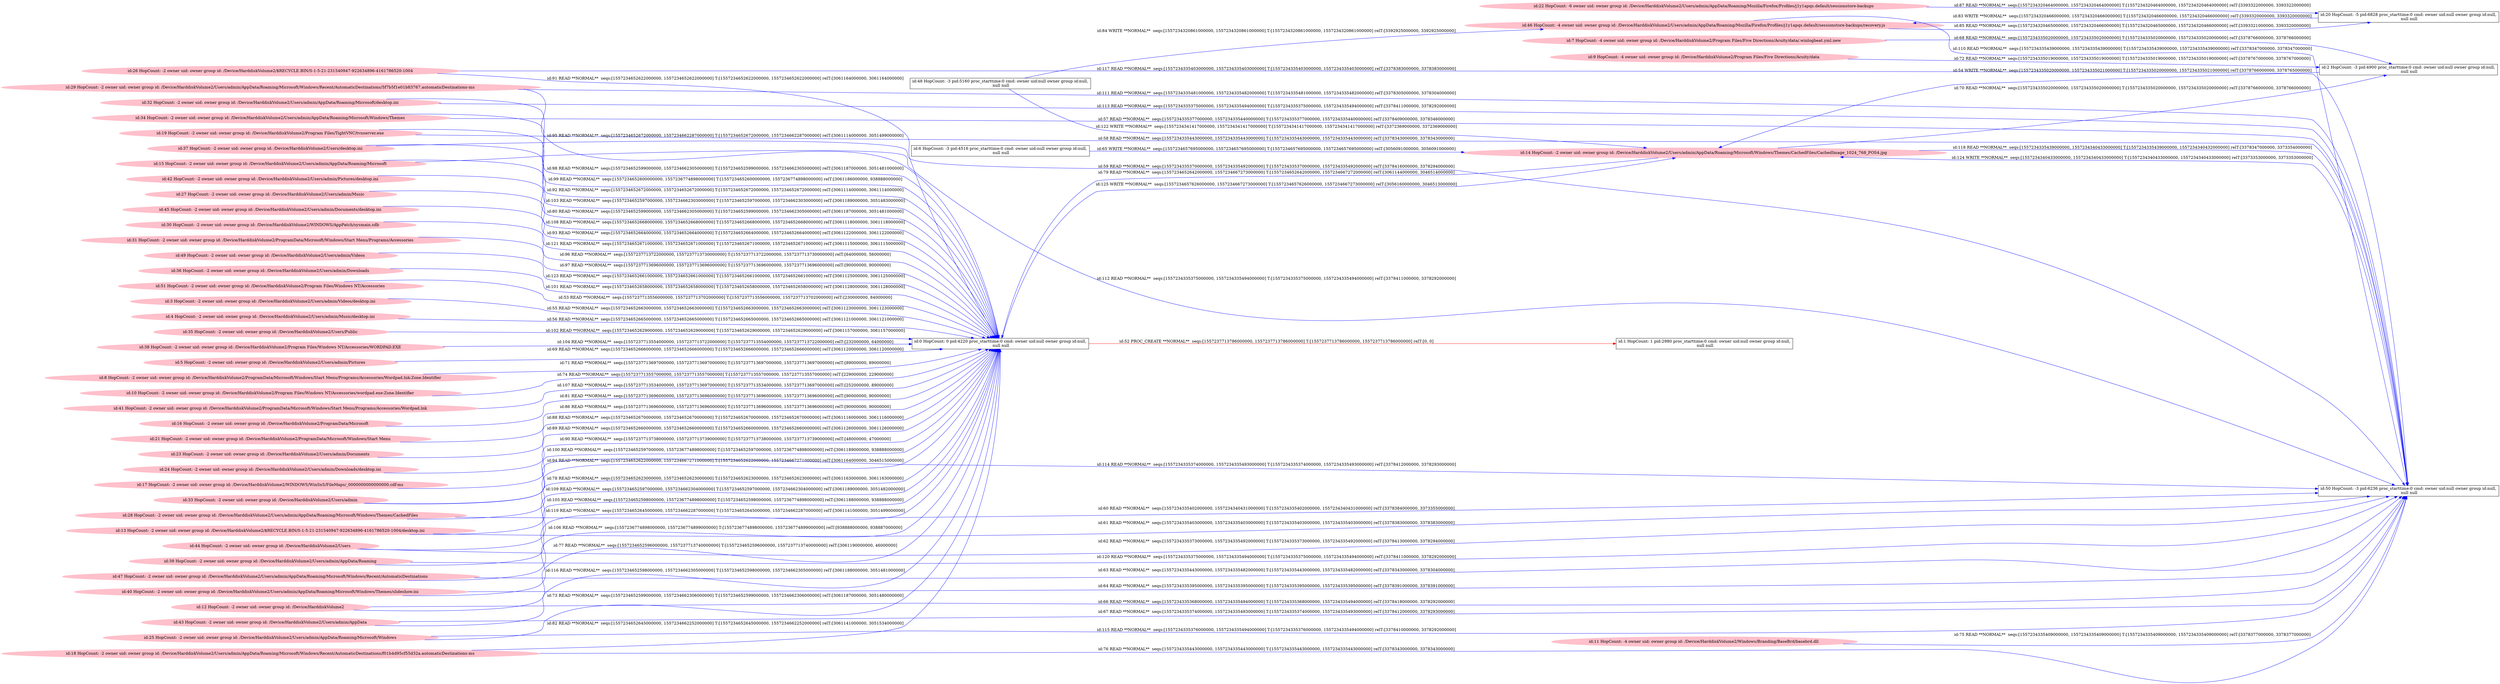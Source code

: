 digraph  {
rankdir=LR
"0"[color=black,label="id:0 HopCount: 0 pid:4220 proc_starttime:0 cmd: owner uid:null owner group id:null,\n null null", shape=box,style=solid];
"1"[color=black,label="id:1 HopCount: 1 pid:2980 proc_starttime:0 cmd: owner uid:null owner group id:null,\n null null", shape=box,style=solid];
"0" -> "1" [id=52,__obj="PROC_CREATE"color=red,label="id:52 PROC_CREATE **NORMAL**  seqs:[1557237713786000000, 1557237713786000000] T:[1557237713786000000, 1557237713786000000] relT:[0, 0]",style=solid];
"51"[color=pink,label="id:51 HopCount: -2 owner uid: owner group id: /Device/HarddiskVolume2/Program Files/Windows NT/Accessories ", shape=oval,style=filled];
"51" -> "0" [id=53,__obj="READ"color=blue,label="id:53 READ **NORMAL**  seqs:[1557237713556000000, 1557237713702000000] T:[1557237713556000000, 1557237713702000000] relT:[230000000, 84000000]",style=solid];
"2"[color=black,label="id:2 HopCount: -3 pid:4900 proc_starttime:0 cmd: owner uid:null owner group id:null,\n null null", shape=box,style=solid];
"14"[color=pink,label="id:14 HopCount: -2 owner uid: owner group id: /Device/HarddiskVolume2/Users/admin/AppData/Roaming/Microsoft/Windows/Themes/CachedFiles/CachedImage_1024_768_POS4.jpg ", shape=oval,style=filled];
"2" -> "14" [id=54,__obj="WRITE"color=blue,label="id:54 WRITE **NORMAL**  seqs:[1557234335020000000, 1557234335021000000] T:[1557234335020000000, 1557234335021000000] relT:[3378766000000, 3378765000000]",style=solid];
"3"[color=pink,label="id:3 HopCount: -2 owner uid: owner group id: /Device/HarddiskVolume2/Users/admin/Videos/desktop.ini ", shape=oval,style=filled];
"3" -> "0" [id=55,__obj="READ"color=blue,label="id:55 READ **NORMAL**  seqs:[1557234652663000000, 1557234652663000000] T:[1557234652663000000, 1557234652663000000] relT:[3061123000000, 3061123000000]",style=solid];
"4"[color=pink,label="id:4 HopCount: -2 owner uid: owner group id: /Device/HarddiskVolume2/Users/admin/Music/desktop.ini ", shape=oval,style=filled];
"4" -> "0" [id=56,__obj="READ"color=blue,label="id:56 READ **NORMAL**  seqs:[1557234652665000000, 1557234652665000000] T:[1557234652665000000, 1557234652665000000] relT:[3061121000000, 3061121000000]",style=solid];
"34"[color=pink,label="id:34 HopCount: -2 owner uid: owner group id: /Device/HarddiskVolume2/Users/admin/AppData/Roaming/Microsoft/Windows/Themes ", shape=oval,style=filled];
"50"[color=black,label="id:50 HopCount: -3 pid:6236 proc_starttime:0 cmd: owner uid:null owner group id:null,\n null null", shape=box,style=solid];
"34" -> "50" [id=57,__obj="READ"color=blue,label="id:57 READ **NORMAL**  seqs:[1557234335377000000, 1557234335440000000] T:[1557234335377000000, 1557234335440000000] relT:[3378409000000, 3378346000000]",style=solid];
"19"[color=pink,label="id:19 HopCount: -2 owner uid: owner group id: /Device/HarddiskVolume2/Program Files/TightVNC/tvnserver.exe ", shape=oval,style=filled];
"19" -> "50" [id=58,__obj="READ"color=blue,label="id:58 READ **NORMAL**  seqs:[1557234335443000000, 1557234335443000000] T:[1557234335443000000, 1557234335443000000] relT:[3378343000000, 3378343000000]",style=solid];
"37"[color=pink,label="id:37 HopCount: -2 owner uid: owner group id: /Device/HarddiskVolume2/Users/desktop.ini ", shape=oval,style=filled];
"37" -> "50" [id=59,__obj="READ"color=blue,label="id:59 READ **NORMAL**  seqs:[1557234335370000000, 1557234335492000000] T:[1557234335370000000, 1557234335492000000] relT:[3378416000000, 3378294000000]",style=solid];
"28"[color=pink,label="id:28 HopCount: -2 owner uid: owner group id: /Device/HarddiskVolume2/Users/admin/AppData/Roaming/Microsoft/Windows/Themes/CachedFiles ", shape=oval,style=filled];
"28" -> "50" [id=60,__obj="READ"color=blue,label="id:60 READ **NORMAL**  seqs:[1557234335402000000, 1557234340431000000] T:[1557234335402000000, 1557234340431000000] relT:[3378384000000, 3373355000000]",style=solid];
"13"[color=pink,label="id:13 HopCount: -2 owner uid: owner group id: /Device/HarddiskVolume2/$RECYCLE.BIN/S-1-5-21-231540947-922634896-4161786520-1004/desktop.ini ", shape=oval,style=filled];
"13" -> "50" [id=61,__obj="READ"color=blue,label="id:61 READ **NORMAL**  seqs:[1557234335403000000, 1557234335403000000] T:[1557234335403000000, 1557234335403000000] relT:[3378383000000, 3378383000000]",style=solid];
"44"[color=pink,label="id:44 HopCount: -2 owner uid: owner group id: /Device/HarddiskVolume2/Users ", shape=oval,style=filled];
"44" -> "50" [id=62,__obj="READ"color=blue,label="id:62 READ **NORMAL**  seqs:[1557234335373000000, 1557234335492000000] T:[1557234335373000000, 1557234335492000000] relT:[3378413000000, 3378294000000]",style=solid];
"47"[color=pink,label="id:47 HopCount: -2 owner uid: owner group id: /Device/HarddiskVolume2/Users/admin/AppData/Roaming/Microsoft/Windows/Recent/AutomaticDestinations ", shape=oval,style=filled];
"47" -> "50" [id=63,__obj="READ"color=blue,label="id:63 READ **NORMAL**  seqs:[1557234335443000000, 1557234335482000000] T:[1557234335443000000, 1557234335482000000] relT:[3378343000000, 3378304000000]",style=solid];
"40"[color=pink,label="id:40 HopCount: -2 owner uid: owner group id: /Device/HarddiskVolume2/Users/admin/AppData/Roaming/Microsoft/Windows/Themes/slideshow.ini ", shape=oval,style=filled];
"40" -> "50" [id=64,__obj="READ"color=blue,label="id:64 READ **NORMAL**  seqs:[1557234335395000000, 1557234335395000000] T:[1557234335395000000, 1557234335395000000] relT:[3378391000000, 3378391000000]",style=solid];
"6"[color=black,label="id:6 HopCount: -3 pid:4516 proc_starttime:0 cmd: owner uid:null owner group id:null,\n null null", shape=box,style=solid];
"6" -> "14" [id=65,__obj="WRITE"color=blue,label="id:65 WRITE **NORMAL**  seqs:[1557234657695000000, 1557234657695000000] T:[1557234657695000000, 1557234657695000000] relT:[3056091000000, 3056091000000]",style=solid];
"12"[color=pink,label="id:12 HopCount: -2 owner uid: owner group id: /Device/HarddiskVolume2 ", shape=oval,style=filled];
"12" -> "50" [id=66,__obj="READ"color=blue,label="id:66 READ **NORMAL**  seqs:[1557234335368000000, 1557234335494000000] T:[1557234335368000000, 1557234335494000000] relT:[3378418000000, 3378292000000]",style=solid];
"43"[color=pink,label="id:43 HopCount: -2 owner uid: owner group id: /Device/HarddiskVolume2/Users/admin/AppData ", shape=oval,style=filled];
"43" -> "50" [id=67,__obj="READ"color=blue,label="id:67 READ **NORMAL**  seqs:[1557234335374000000, 1557234335493000000] T:[1557234335374000000, 1557234335493000000] relT:[3378412000000, 3378293000000]",style=solid];
"7"[color=pink,label="id:7 HopCount: -4 owner uid: owner group id: /Device/HarddiskVolume2/Program Files/Five Directions/Acuity/data/.winlogbeat.yml.new ", shape=oval,style=filled];
"7" -> "2" [id=68,__obj="READ"color=blue,label="id:68 READ **NORMAL**  seqs:[1557234335020000000, 1557234335020000000] T:[1557234335020000000, 1557234335020000000] relT:[3378766000000, 3378766000000]",style=solid];
"5"[color=pink,label="id:5 HopCount: -2 owner uid: owner group id: /Device/HarddiskVolume2/Users/admin/Pictures ", shape=oval,style=filled];
"5" -> "0" [id=69,__obj="READ"color=blue,label="id:69 READ **NORMAL**  seqs:[1557234652666000000, 1557234652666000000] T:[1557234652666000000, 1557234652666000000] relT:[3061120000000, 3061120000000]",style=solid];
"14" -> "2" [id=70,__obj="READ"color=blue,label="id:70 READ **NORMAL**  seqs:[1557234335020000000, 1557234335020000000] T:[1557234335020000000, 1557234335020000000] relT:[3378766000000, 3378766000000]",style=solid];
"8"[color=pink,label="id:8 HopCount: -2 owner uid: owner group id: /Device/HarddiskVolume2/ProgramData/Microsoft/Windows/Start Menu/Programs/Accessories/Wordpad.lnk:Zone.Identifier ", shape=oval,style=filled];
"8" -> "0" [id=71,__obj="READ"color=blue,label="id:71 READ **NORMAL**  seqs:[1557237713697000000, 1557237713697000000] T:[1557237713697000000, 1557237713697000000] relT:[89000000, 89000000]",style=solid];
"9"[color=pink,label="id:9 HopCount: -4 owner uid: owner group id: /Device/HarddiskVolume2/Program Files/Five Directions/Acuity/data ", shape=oval,style=filled];
"9" -> "2" [id=72,__obj="READ"color=blue,label="id:72 READ **NORMAL**  seqs:[1557234335019000000, 1557234335019000000] T:[1557234335019000000, 1557234335019000000] relT:[3378767000000, 3378767000000]",style=solid];
"25"[color=pink,label="id:25 HopCount: -2 owner uid: owner group id: /Device/HarddiskVolume2/Users/admin/AppData/Roaming/Microsoft/Windows ", shape=oval,style=filled];
"25" -> "0" [id=73,__obj="READ"color=blue,label="id:73 READ **NORMAL**  seqs:[1557234652599000000, 1557234662306000000] T:[1557234652599000000, 1557234662306000000] relT:[3061187000000, 3051480000000]",style=solid];
"10"[color=pink,label="id:10 HopCount: -2 owner uid: owner group id: /Device/HarddiskVolume2/Program Files/Windows NT/Accessories/wordpad.exe:Zone.Identifier ", shape=oval,style=filled];
"10" -> "0" [id=74,__obj="READ"color=blue,label="id:74 READ **NORMAL**  seqs:[1557237713557000000, 1557237713557000000] T:[1557237713557000000, 1557237713557000000] relT:[229000000, 229000000]",style=solid];
"11"[color=pink,label="id:11 HopCount: -4 owner uid: owner group id: /Device/HarddiskVolume2/Windows/Branding/BaseBrd/basebrd.dll ", shape=oval,style=filled];
"11" -> "50" [id=75,__obj="READ"color=blue,label="id:75 READ **NORMAL**  seqs:[1557234335409000000, 1557234335409000000] T:[1557234335409000000, 1557234335409000000] relT:[3378377000000, 3378377000000]",style=solid];
"18"[color=pink,label="id:18 HopCount: -2 owner uid: owner group id: /Device/HarddiskVolume2/Users/admin/AppData/Roaming/Microsoft/Windows/Recent/AutomaticDestinations/f01b4d95cf55d32a.automaticDestinations-ms ", shape=oval,style=filled];
"18" -> "50" [id=76,__obj="READ"color=blue,label="id:76 READ **NORMAL**  seqs:[1557234335443000000, 1557234335443000000] T:[1557234335443000000, 1557234335443000000] relT:[3378343000000, 3378343000000]",style=solid];
"12" -> "0" [id=77,__obj="READ"color=blue,label="id:77 READ **NORMAL**  seqs:[1557234652596000000, 1557237713740000000] T:[1557234652596000000, 1557237713740000000] relT:[3061190000000, 46000000]",style=solid];
"13" -> "0" [id=78,__obj="READ"color=blue,label="id:78 READ **NORMAL**  seqs:[1557234652623000000, 1557234652623000000] T:[1557234652623000000, 1557234652623000000] relT:[3061163000000, 3061163000000]",style=solid];
"14" -> "0" [id=79,__obj="READ"color=blue,label="id:79 READ **NORMAL**  seqs:[1557234652642000000, 1557234667273000000] T:[1557234652642000000, 1557234667272000000] relT:[3061144000000, 3046514000000]",style=solid];
"15"[color=pink,label="id:15 HopCount: -2 owner uid: owner group id: /Device/HarddiskVolume2/Users/admin/AppData/Roaming/Microsoft ", shape=oval,style=filled];
"15" -> "0" [id=80,__obj="READ"color=blue,label="id:80 READ **NORMAL**  seqs:[1557234652599000000, 1557234662305000000] T:[1557234652599000000, 1557234662305000000] relT:[3061187000000, 3051481000000]",style=solid];
"16"[color=pink,label="id:16 HopCount: -2 owner uid: owner group id: /Device/HarddiskVolume2/ProgramData/Microsoft ", shape=oval,style=filled];
"16" -> "0" [id=81,__obj="READ"color=blue,label="id:81 READ **NORMAL**  seqs:[1557237713696000000, 1557237713696000000] T:[1557237713696000000, 1557237713696000000] relT:[90000000, 90000000]",style=solid];
"18" -> "0" [id=82,__obj="READ"color=blue,label="id:82 READ **NORMAL**  seqs:[1557234652645000000, 1557234662252000000] T:[1557234652645000000, 1557234662252000000] relT:[3061141000000, 3051534000000]",style=solid];
"20"[color=black,label="id:20 HopCount: -5 pid:6828 proc_starttime:0 cmd: owner uid:null owner group id:null,\n null null", shape=box,style=solid];
"46"[color=pink,label="id:46 HopCount: -4 owner uid: owner group id: /Device/HarddiskVolume2/Users/admin/AppData/Roaming/Mozilla/Firefox/Profiles/j1y1apqs.default/sessionstore-backups/recovery.js ", shape=oval,style=filled];
"20" -> "46" [id=83,__obj="WRITE"color=blue,label="id:83 WRITE **NORMAL**  seqs:[1557234320466000000, 1557234320466000000] T:[1557234320466000000, 1557234320466000000] relT:[3393320000000, 3393320000000]",style=solid];
"48"[color=black,label="id:48 HopCount: -3 pid:5160 proc_starttime:0 cmd: owner uid:null owner group id:null,\n null null", shape=box,style=solid];
"48" -> "46" [id=84,__obj="WRITE"color=blue,label="id:84 WRITE **NORMAL**  seqs:[1557234320861000000, 1557234320861000000] T:[1557234320861000000, 1557234320861000000] relT:[3392925000000, 3392925000000]",style=solid];
"46" -> "20" [id=85,__obj="READ"color=blue,label="id:85 READ **NORMAL**  seqs:[1557234320465000000, 1557234320466000000] T:[1557234320465000000, 1557234320466000000] relT:[3393321000000, 3393320000000]",style=solid];
"21"[color=pink,label="id:21 HopCount: -2 owner uid: owner group id: /Device/HarddiskVolume2/ProgramData/Microsoft/Windows/Start Menu ", shape=oval,style=filled];
"21" -> "0" [id=86,__obj="READ"color=blue,label="id:86 READ **NORMAL**  seqs:[1557237713696000000, 1557237713696000000] T:[1557237713696000000, 1557237713696000000] relT:[90000000, 90000000]",style=solid];
"22"[color=pink,label="id:22 HopCount: -6 owner uid: owner group id: /Device/HarddiskVolume2/Users/admin/AppData/Roaming/Mozilla/Firefox/Profiles/j1y1apqs.default/sessionstore-backups ", shape=oval,style=filled];
"22" -> "20" [id=87,__obj="READ"color=blue,label="id:87 READ **NORMAL**  seqs:[1557234320464000000, 1557234320464000000] T:[1557234320464000000, 1557234320464000000] relT:[3393322000000, 3393322000000]",style=solid];
"23"[color=pink,label="id:23 HopCount: -2 owner uid: owner group id: /Device/HarddiskVolume2/Users/admin/Documents ", shape=oval,style=filled];
"23" -> "0" [id=88,__obj="READ"color=blue,label="id:88 READ **NORMAL**  seqs:[1557234652670000000, 1557234652670000000] T:[1557234652670000000, 1557234652670000000] relT:[3061116000000, 3061116000000]",style=solid];
"24"[color=pink,label="id:24 HopCount: -2 owner uid: owner group id: /Device/HarddiskVolume2/Users/admin/Downloads/desktop.ini ", shape=oval,style=filled];
"24" -> "0" [id=89,__obj="READ"color=blue,label="id:89 READ **NORMAL**  seqs:[1557234652660000000, 1557234652660000000] T:[1557234652660000000, 1557234652660000000] relT:[3061126000000, 3061126000000]",style=solid];
"17"[color=pink,label="id:17 HopCount: -2 owner uid: owner group id: /Device/HarddiskVolume2/WINDOWS/WinSxS/FileMaps/_0000000000000000.cdf-ms ", shape=oval,style=filled];
"17" -> "0" [id=90,__obj="READ"color=blue,label="id:90 READ **NORMAL**  seqs:[1557237713738000000, 1557237713739000000] T:[1557237713738000000, 1557237713739000000] relT:[48000000, 47000000]",style=solid];
"26"[color=pink,label="id:26 HopCount: -2 owner uid: owner group id: /Device/HarddiskVolume2/$RECYCLE.BIN/S-1-5-21-231540947-922634896-4161786520-1004 ", shape=oval,style=filled];
"26" -> "0" [id=91,__obj="READ"color=blue,label="id:91 READ **NORMAL**  seqs:[1557234652622000000, 1557234652622000000] T:[1557234652622000000, 1557234652622000000] relT:[3061164000000, 3061164000000]",style=solid];
"19" -> "0" [id=92,__obj="READ"color=blue,label="id:92 READ **NORMAL**  seqs:[1557234652672000000, 1557234652672000000] T:[1557234652672000000, 1557234652672000000] relT:[3061114000000, 3061114000000]",style=solid];
"27"[color=pink,label="id:27 HopCount: -2 owner uid: owner group id: /Device/HarddiskVolume2/Users/admin/Music ", shape=oval,style=filled];
"27" -> "0" [id=93,__obj="READ"color=blue,label="id:93 READ **NORMAL**  seqs:[1557234652664000000, 1557234652664000000] T:[1557234652664000000, 1557234652664000000] relT:[3061122000000, 3061122000000]",style=solid];
"28" -> "0" [id=94,__obj="READ"color=blue,label="id:94 READ **NORMAL**  seqs:[1557234652622000000, 1557234667271000000] T:[1557234652622000000, 1557234667271000000] relT:[3061164000000, 3046515000000]",style=solid];
"29"[color=pink,label="id:29 HopCount: -2 owner uid: owner group id: /Device/HarddiskVolume2/Users/admin/AppData/Roaming/Microsoft/Windows/Recent/AutomaticDestinations/5f7b5f1e01b83767.automaticDestinations-ms ", shape=oval,style=filled];
"29" -> "0" [id=95,__obj="READ"color=blue,label="id:95 READ **NORMAL**  seqs:[1557234652672000000, 1557234662287000000] T:[1557234652672000000, 1557234662287000000] relT:[3061114000000, 3051499000000]",style=solid];
"30"[color=pink,label="id:30 HopCount: -2 owner uid: owner group id: /Device/HarddiskVolume2/WINDOWS/AppPatch/sysmain.sdb ", shape=oval,style=filled];
"30" -> "0" [id=96,__obj="READ"color=blue,label="id:96 READ **NORMAL**  seqs:[1557237713722000000, 1557237713730000000] T:[1557237713722000000, 1557237713730000000] relT:[64000000, 56000000]",style=solid];
"31"[color=pink,label="id:31 HopCount: -2 owner uid: owner group id: /Device/HarddiskVolume2/ProgramData/Microsoft/Windows/Start Menu/Programs/Accessories ", shape=oval,style=filled];
"31" -> "0" [id=97,__obj="READ"color=blue,label="id:97 READ **NORMAL**  seqs:[1557237713696000000, 1557237713696000000] T:[1557237713696000000, 1557237713696000000] relT:[90000000, 90000000]",style=solid];
"32"[color=pink,label="id:32 HopCount: -2 owner uid: owner group id: /Device/HarddiskVolume2/Users/admin/AppData/Roaming/Microsoft/desktop.ini ", shape=oval,style=filled];
"32" -> "0" [id=98,__obj="READ"color=blue,label="id:98 READ **NORMAL**  seqs:[1557234652599000000, 1557234662305000000] T:[1557234652599000000, 1557234662305000000] relT:[3061187000000, 3051481000000]",style=solid];
"34" -> "0" [id=99,__obj="READ"color=blue,label="id:99 READ **NORMAL**  seqs:[1557234652600000000, 1557236774898000000] T:[1557234652600000000, 1557236774898000000] relT:[3061186000000, 938888000000]",style=solid];
"33"[color=pink,label="id:33 HopCount: -2 owner uid: owner group id: /Device/HarddiskVolume2/Users/admin ", shape=oval,style=filled];
"33" -> "0" [id=100,__obj="READ"color=blue,label="id:100 READ **NORMAL**  seqs:[1557234652597000000, 1557236774898000000] T:[1557234652597000000, 1557236774898000000] relT:[3061189000000, 938888000000]",style=solid];
"36"[color=pink,label="id:36 HopCount: -2 owner uid: owner group id: /Device/HarddiskVolume2/Users/admin/Downloads ", shape=oval,style=filled];
"36" -> "0" [id=101,__obj="READ"color=blue,label="id:101 READ **NORMAL**  seqs:[1557234652658000000, 1557234652658000000] T:[1557234652658000000, 1557234652658000000] relT:[3061128000000, 3061128000000]",style=solid];
"35"[color=pink,label="id:35 HopCount: -2 owner uid: owner group id: /Device/HarddiskVolume2/Users/Public ", shape=oval,style=filled];
"35" -> "0" [id=102,__obj="READ"color=blue,label="id:102 READ **NORMAL**  seqs:[1557234652629000000, 1557234652629000000] T:[1557234652629000000, 1557234652629000000] relT:[3061157000000, 3061157000000]",style=solid];
"37" -> "0" [id=103,__obj="READ"color=blue,label="id:103 READ **NORMAL**  seqs:[1557234652597000000, 1557234662303000000] T:[1557234652597000000, 1557234662303000000] relT:[3061189000000, 3051483000000]",style=solid];
"38"[color=pink,label="id:38 HopCount: -2 owner uid: owner group id: /Device/HarddiskVolume2/Program Files/Windows NT/Accessories/WORDPAD.EXE ", shape=oval,style=filled];
"38" -> "0" [id=104,__obj="READ"color=blue,label="id:104 READ **NORMAL**  seqs:[1557237713554000000, 1557237713722000000] T:[1557237713554000000, 1557237713722000000] relT:[232000000, 64000000]",style=solid];
"39"[color=pink,label="id:39 HopCount: -2 owner uid: owner group id: /Device/HarddiskVolume2/Users/admin/AppData/Roaming ", shape=oval,style=filled];
"39" -> "0" [id=105,__obj="READ"color=blue,label="id:105 READ **NORMAL**  seqs:[1557234652598000000, 1557236774898000000] T:[1557234652598000000, 1557236774898000000] relT:[3061188000000, 938888000000]",style=solid];
"40" -> "0" [id=106,__obj="READ"color=blue,label="id:106 READ **NORMAL**  seqs:[1557236774898000000, 1557236774899000000] T:[1557236774898000000, 1557236774899000000] relT:[938888000000, 938887000000]",style=solid];
"41"[color=pink,label="id:41 HopCount: -2 owner uid: owner group id: /Device/HarddiskVolume2/ProgramData/Microsoft/Windows/Start Menu/Programs/Accessories/Wordpad.lnk ", shape=oval,style=filled];
"41" -> "0" [id=107,__obj="READ"color=blue,label="id:107 READ **NORMAL**  seqs:[1557237713534000000, 1557237713697000000] T:[1557237713534000000, 1557237713697000000] relT:[252000000, 89000000]",style=solid];
"42"[color=pink,label="id:42 HopCount: -2 owner uid: owner group id: /Device/HarddiskVolume2/Users/admin/Pictures/desktop.ini ", shape=oval,style=filled];
"42" -> "0" [id=108,__obj="READ"color=blue,label="id:108 READ **NORMAL**  seqs:[1557234652668000000, 1557234652668000000] T:[1557234652668000000, 1557234652668000000] relT:[3061118000000, 3061118000000]",style=solid];
"44" -> "0" [id=109,__obj="READ"color=blue,label="id:109 READ **NORMAL**  seqs:[1557234652597000000, 1557234662304000000] T:[1557234652597000000, 1557234662304000000] relT:[3061189000000, 3051482000000]",style=solid];
"46" -> "50" [id=110,__obj="READ"color=blue,label="id:110 READ **NORMAL**  seqs:[1557234335439000000, 1557234335439000000] T:[1557234335439000000, 1557234335439000000] relT:[3378347000000, 3378347000000]",style=solid];
"29" -> "50" [id=111,__obj="READ"color=blue,label="id:111 READ **NORMAL**  seqs:[1557234335481000000, 1557234335482000000] T:[1557234335481000000, 1557234335482000000] relT:[3378305000000, 3378304000000]",style=solid];
"15" -> "50" [id=112,__obj="READ"color=blue,label="id:112 READ **NORMAL**  seqs:[1557234335375000000, 1557234335494000000] T:[1557234335375000000, 1557234335494000000] relT:[3378411000000, 3378292000000]",style=solid];
"32" -> "50" [id=113,__obj="READ"color=blue,label="id:113 READ **NORMAL**  seqs:[1557234335375000000, 1557234335494000000] T:[1557234335375000000, 1557234335494000000] relT:[3378411000000, 3378292000000]",style=solid];
"33" -> "50" [id=114,__obj="READ"color=blue,label="id:114 READ **NORMAL**  seqs:[1557234335374000000, 1557234335493000000] T:[1557234335374000000, 1557234335493000000] relT:[3378412000000, 3378293000000]",style=solid];
"25" -> "50" [id=115,__obj="READ"color=blue,label="id:115 READ **NORMAL**  seqs:[1557234335376000000, 1557234335494000000] T:[1557234335376000000, 1557234335494000000] relT:[3378410000000, 3378292000000]",style=solid];
"43" -> "0" [id=116,__obj="READ"color=blue,label="id:116 READ **NORMAL**  seqs:[1557234652598000000, 1557234662305000000] T:[1557234652598000000, 1557234662305000000] relT:[3061188000000, 3051481000000]",style=solid];
"26" -> "50" [id=117,__obj="READ"color=blue,label="id:117 READ **NORMAL**  seqs:[1557234335403000000, 1557234335403000000] T:[1557234335403000000, 1557234335403000000] relT:[3378383000000, 3378383000000]",style=solid];
"14" -> "50" [id=118,__obj="READ"color=blue,label="id:118 READ **NORMAL**  seqs:[1557234335439000000, 1557234340433000000] T:[1557234335439000000, 1557234340432000000] relT:[3378347000000, 3373354000000]",style=solid];
"47" -> "0" [id=119,__obj="READ"color=blue,label="id:119 READ **NORMAL**  seqs:[1557234652645000000, 1557234662287000000] T:[1557234652645000000, 1557234662287000000] relT:[3061141000000, 3051499000000]",style=solid];
"39" -> "50" [id=120,__obj="READ"color=blue,label="id:120 READ **NORMAL**  seqs:[1557234335375000000, 1557234335494000000] T:[1557234335375000000, 1557234335494000000] relT:[3378411000000, 3378292000000]",style=solid];
"45"[color=pink,label="id:45 HopCount: -2 owner uid: owner group id: /Device/HarddiskVolume2/Users/admin/Documents/desktop.ini ", shape=oval,style=filled];
"45" -> "0" [id=121,__obj="READ"color=blue,label="id:121 READ **NORMAL**  seqs:[1557234652671000000, 1557234652671000000] T:[1557234652671000000, 1557234652671000000] relT:[3061115000000, 3061115000000]",style=solid];
"48" -> "14" [id=122,__obj="WRITE"color=blue,label="id:122 WRITE **NORMAL**  seqs:[1557234341417000000, 1557234341417000000] T:[1557234341417000000, 1557234341417000000] relT:[3372369000000, 3372369000000]",style=solid];
"49"[color=pink,label="id:49 HopCount: -2 owner uid: owner group id: /Device/HarddiskVolume2/Users/admin/Videos ", shape=oval,style=filled];
"49" -> "0" [id=123,__obj="READ"color=blue,label="id:123 READ **NORMAL**  seqs:[1557234652661000000, 1557234652661000000] T:[1557234652661000000, 1557234652661000000] relT:[3061125000000, 3061125000000]",style=solid];
"50" -> "14" [id=124,__obj="WRITE"color=blue,label="id:124 WRITE **NORMAL**  seqs:[1557234340433000000, 1557234340433000000] T:[1557234340433000000, 1557234340433000000] relT:[3373353000000, 3373353000000]",style=solid];
"0" -> "14" [id=125,__obj="WRITE"color=blue,label="id:125 WRITE **NORMAL**  seqs:[1557234657626000000, 1557234667273000000] T:[1557234657626000000, 1557234667273000000] relT:[3056160000000, 3046513000000]",style=solid];
}